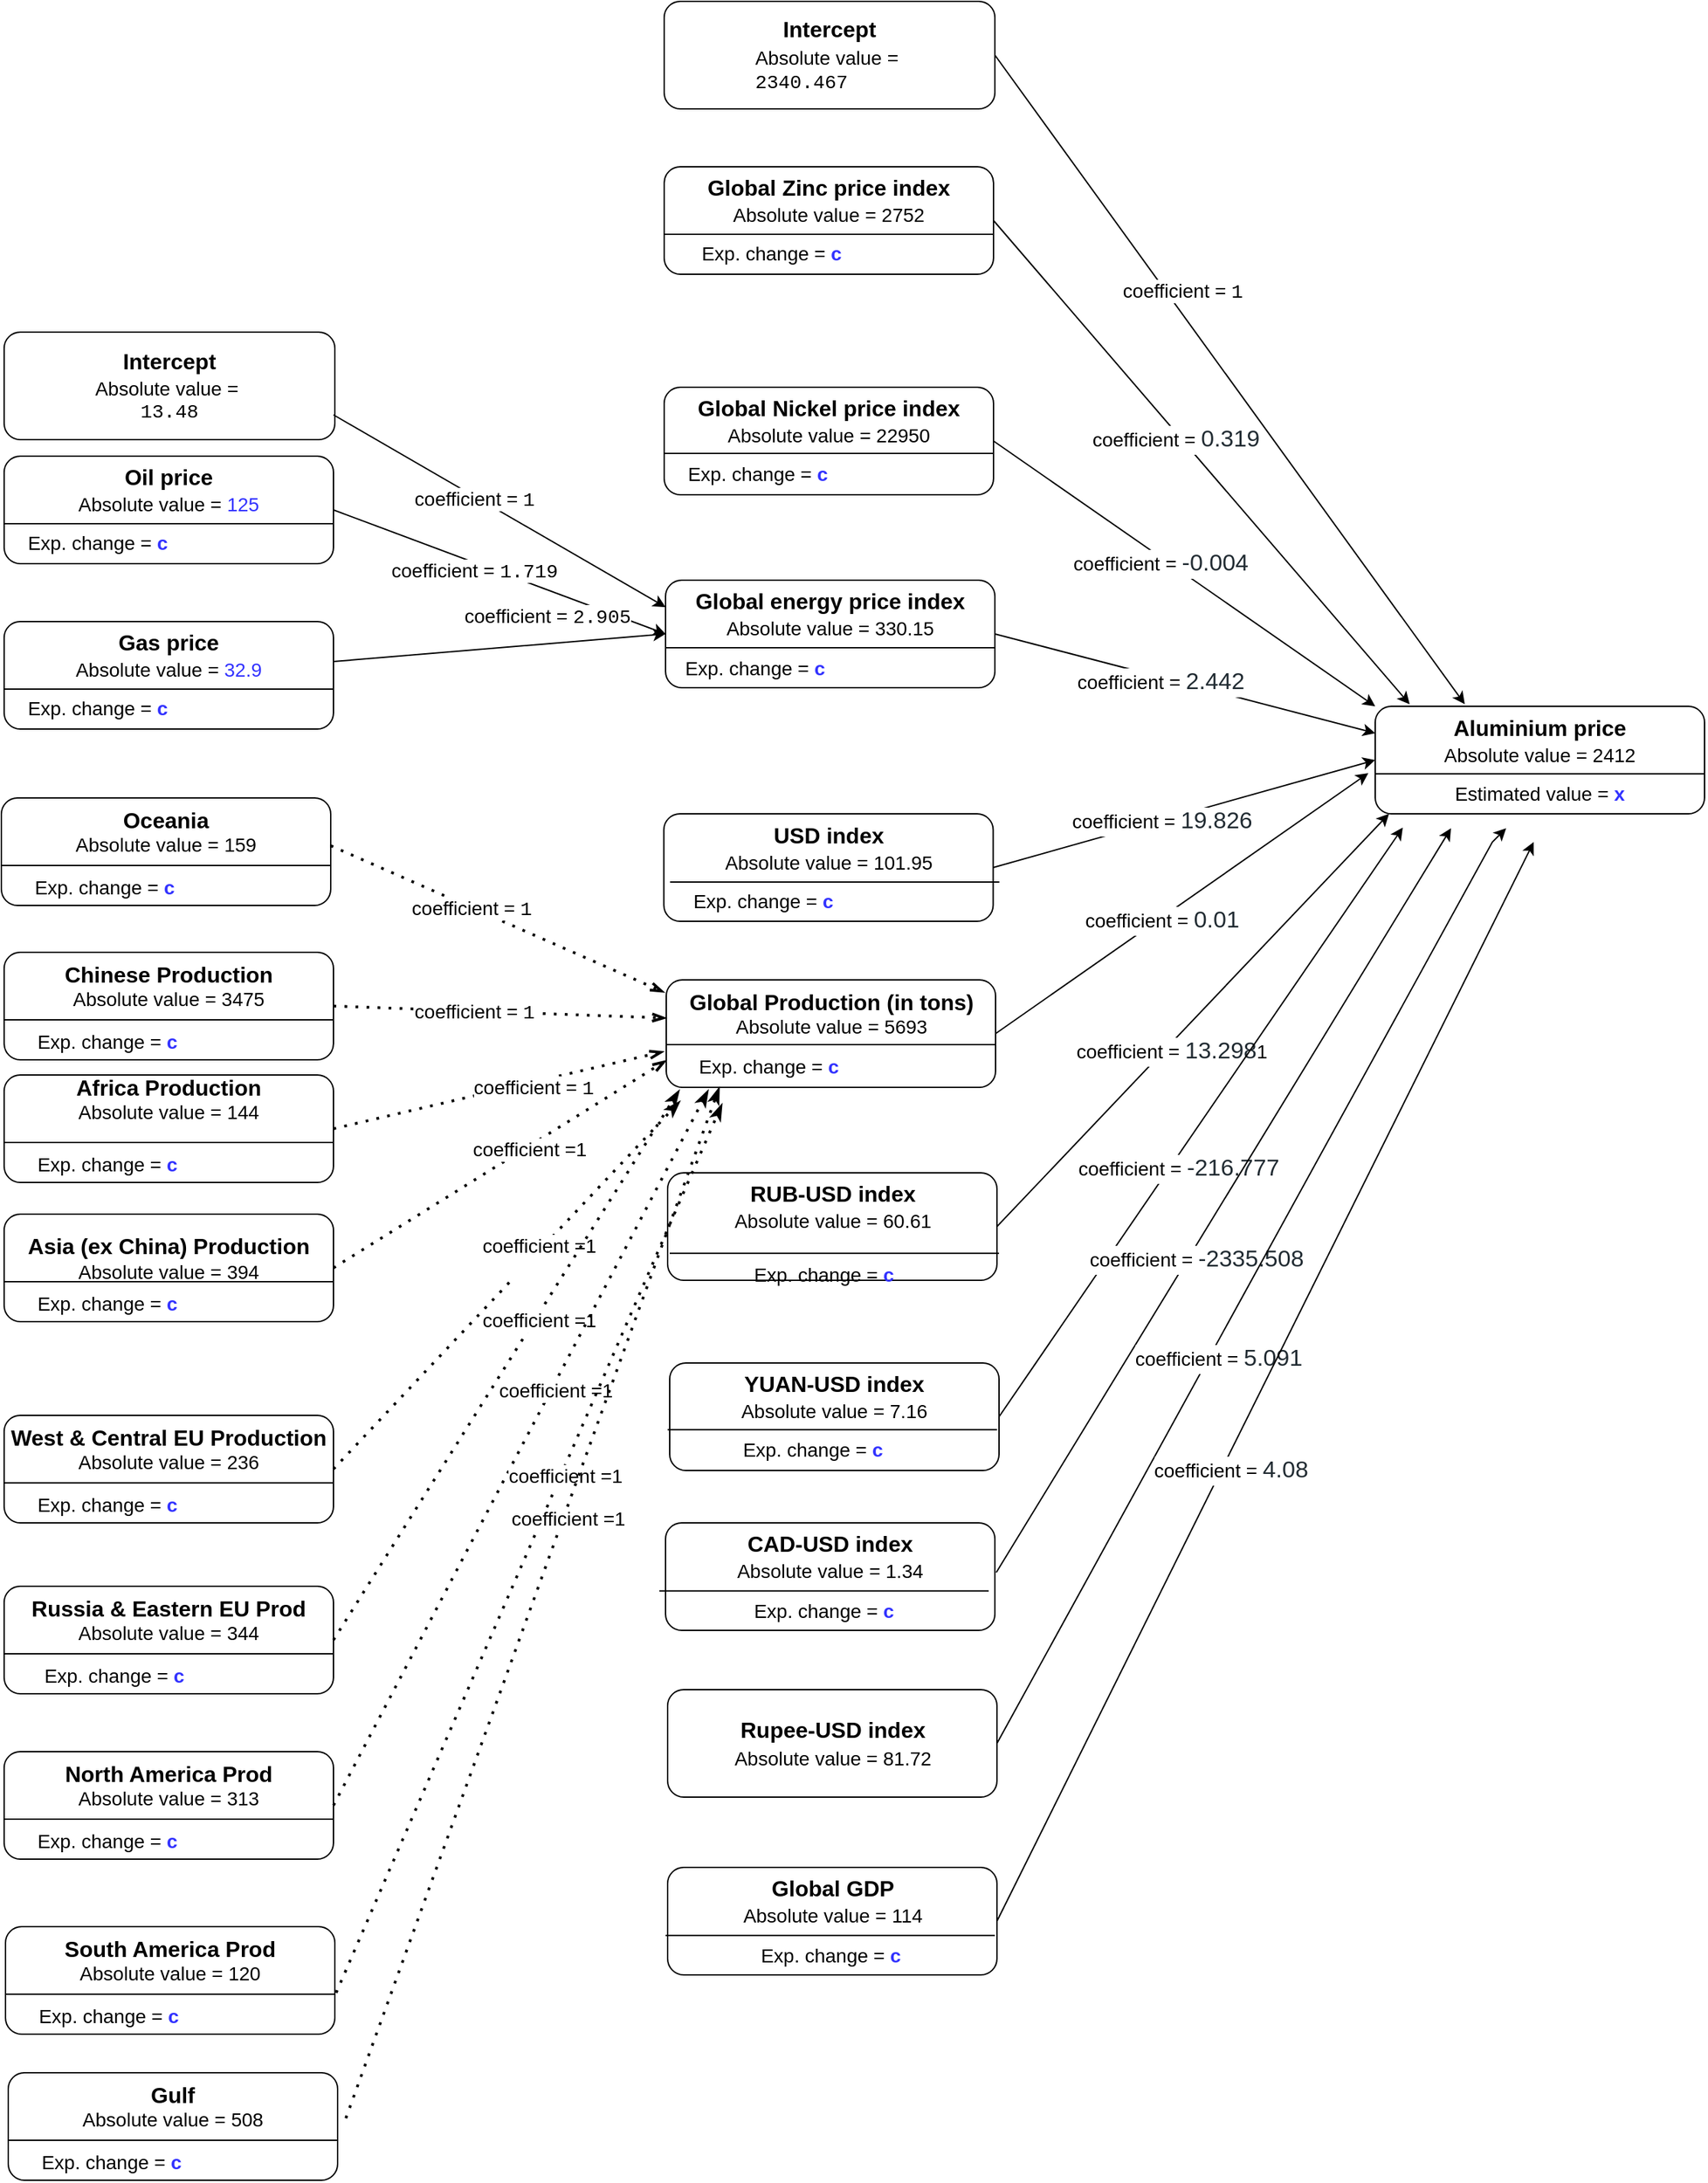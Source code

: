 <mxfile version="20.6.2" type="device"><diagram id="u6WOncbfAF4KVZ6Zlxv1" name="Seite-1"><mxGraphModel dx="1422" dy="762" grid="0" gridSize="10" guides="1" tooltips="1" connect="1" arrows="1" fold="1" page="0" pageScale="1" pageWidth="827" pageHeight="1169" math="0" shadow="0"><root><mxCell id="0"/><mxCell id="1" parent="0"/><mxCell id="WackEzxGK8-borPOaFB0-8" style="rounded=0;orthogonalLoop=1;jettySize=auto;html=1;entryX=0;entryY=0.25;entryDx=0;entryDy=0;exitX=1;exitY=0.5;exitDx=0;exitDy=0;" parent="1" source="WackEzxGK8-borPOaFB0-2" target="WackEzxGK8-borPOaFB0-30" edge="1"><mxGeometry relative="1" as="geometry"><mxPoint x="1274.5" y="759.5" as="targetPoint"/></mxGeometry></mxCell><mxCell id="WackEzxGK8-borPOaFB0-11" value="&lt;font style=&quot;font-size: 14px;&quot;&gt;coefficient =&amp;nbsp;&lt;/font&gt;&lt;span style=&quot;color: rgb(34, 44, 51); font-family: Arial, sans-serif; font-size: 17px; text-align: start;&quot;&gt;2.442&lt;/span&gt;" style="edgeLabel;html=1;align=center;verticalAlign=middle;resizable=0;points=[];" parent="WackEzxGK8-borPOaFB0-8" vertex="1" connectable="0"><mxGeometry x="-0.115" relative="1" as="geometry"><mxPoint x="-2" y="3" as="offset"/></mxGeometry></mxCell><mxCell id="WackEzxGK8-borPOaFB0-2" value="&lt;div style=&quot;font-size: 16px;&quot;&gt;&lt;font style=&quot;font-size: 16px;&quot;&gt;&lt;b&gt;Global energy price index&lt;br&gt;&lt;/b&gt;&lt;/font&gt;&lt;/div&gt;&lt;div style=&quot;font-size: 16px;&quot;&gt;&lt;font style=&quot;font-size: 14px;&quot;&gt;Absolute value = 330.15&lt;b&gt;&lt;br&gt;&lt;/b&gt;&lt;/font&gt;&lt;/div&gt;&lt;div&gt;&lt;br&gt;&lt;/div&gt;&lt;div&gt;&lt;br&gt;&lt;/div&gt;" style="rounded=1;whiteSpace=wrap;html=1;" parent="1" vertex="1"><mxGeometry x="760" y="630" width="239" height="78" as="geometry"/></mxCell><mxCell id="WackEzxGK8-borPOaFB0-9" style="edgeStyle=none;rounded=0;orthogonalLoop=1;jettySize=auto;html=1;exitX=1;exitY=0.5;exitDx=0;exitDy=0;entryX=0;entryY=0.5;entryDx=0;entryDy=0;" parent="1" source="WackEzxGK8-borPOaFB0-22" target="WackEzxGK8-borPOaFB0-30" edge="1"><mxGeometry relative="1" as="geometry"><mxPoint x="999" y="759.5" as="sourcePoint"/><mxPoint x="1270" y="750" as="targetPoint"/></mxGeometry></mxCell><mxCell id="WackEzxGK8-borPOaFB0-13" value="&lt;font style=&quot;font-size: 14px;&quot;&gt;&lt;font style=&quot;font-size: 14px;&quot;&gt;coefficient =&amp;nbsp;&lt;/font&gt;&lt;span style=&quot;color: rgb(34, 44, 51); font-family: Arial, sans-serif; font-size: 17px; text-align: start;&quot;&gt;19.826&lt;/span&gt;&lt;br&gt;&lt;/font&gt;" style="edgeLabel;html=1;align=center;verticalAlign=middle;resizable=0;points=[];fontSize=16;" parent="WackEzxGK8-borPOaFB0-9" vertex="1" connectable="0"><mxGeometry x="-0.178" y="2" relative="1" as="geometry"><mxPoint x="8" as="offset"/></mxGeometry></mxCell><mxCell id="WackEzxGK8-borPOaFB0-10" style="edgeStyle=none;rounded=0;orthogonalLoop=1;jettySize=auto;html=1;exitX=1;exitY=0.5;exitDx=0;exitDy=0;" parent="1" source="WackEzxGK8-borPOaFB0-26" edge="1"><mxGeometry relative="1" as="geometry"><mxPoint x="1030" y="839" as="sourcePoint"/><mxPoint x="1270" y="770" as="targetPoint"/></mxGeometry></mxCell><mxCell id="WackEzxGK8-borPOaFB0-14" value="coefficient =&amp;nbsp;&lt;span style=&quot;color: rgb(34, 44, 51); font-family: Arial, sans-serif; font-size: 17px; text-align: start;&quot;&gt;0.01&lt;/span&gt;" style="edgeLabel;html=1;align=center;verticalAlign=middle;resizable=0;points=[];fontSize=14;" parent="WackEzxGK8-borPOaFB0-10" vertex="1" connectable="0"><mxGeometry x="-0.172" y="1" relative="1" as="geometry"><mxPoint x="9" y="-3" as="offset"/></mxGeometry></mxCell><mxCell id="WackEzxGK8-borPOaFB0-15" value="" style="endArrow=none;html=1;rounded=0;fontSize=14;exitX=0;exitY=0.5;exitDx=0;exitDy=0;entryX=1;entryY=0.5;entryDx=0;entryDy=0;" parent="1" edge="1"><mxGeometry width="50" height="50" relative="1" as="geometry"><mxPoint x="760" y="679" as="sourcePoint"/><mxPoint x="999" y="679" as="targetPoint"/></mxGeometry></mxCell><mxCell id="WackEzxGK8-borPOaFB0-22" value="&lt;div style=&quot;font-size: 16px;&quot;&gt;&lt;b&gt;USD index&lt;/b&gt;&lt;font style=&quot;font-size: 16px;&quot;&gt;&lt;b&gt;&lt;br&gt;&lt;/b&gt;&lt;/font&gt;&lt;/div&gt;&lt;div style=&quot;font-size: 16px;&quot;&gt;&lt;font style=&quot;font-size: 14px;&quot;&gt;Absolute value = 101.95&lt;b&gt;&lt;br&gt;&lt;/b&gt;&lt;/font&gt;&lt;/div&gt;&lt;div&gt;&lt;br&gt;&lt;/div&gt;&lt;div&gt;&lt;br&gt;&lt;/div&gt;" style="rounded=1;whiteSpace=wrap;html=1;" parent="1" vertex="1"><mxGeometry x="758.75" y="799.5" width="239" height="78" as="geometry"/></mxCell><mxCell id="WackEzxGK8-borPOaFB0-23" value="" style="endArrow=none;html=1;rounded=0;fontSize=14;exitX=0;exitY=0.5;exitDx=0;exitDy=0;entryX=1;entryY=0.5;entryDx=0;entryDy=0;" parent="1" edge="1"><mxGeometry width="50" height="50" relative="1" as="geometry"><mxPoint x="763.25" y="849" as="sourcePoint"/><mxPoint x="1002.25" y="849" as="targetPoint"/></mxGeometry></mxCell><mxCell id="WackEzxGK8-borPOaFB0-26" value="&lt;div style=&quot;&quot;&gt;&lt;span style=&quot;background-color: initial; font-size: 16px;&quot;&gt;&lt;b&gt;Global Production (in tons)&lt;/b&gt;&lt;/span&gt;&lt;/div&gt;&lt;div style=&quot;&quot;&gt;&lt;span style=&quot;font-size: 14px; background-color: initial;&quot;&gt;Absolute value = 5693&lt;/span&gt;&lt;br&gt;&lt;/div&gt;&lt;div&gt;&lt;br&gt;&lt;/div&gt;&lt;div&gt;&lt;br&gt;&lt;/div&gt;" style="rounded=1;whiteSpace=wrap;html=1;" parent="1" vertex="1"><mxGeometry x="760.5" y="920" width="239" height="78" as="geometry"/></mxCell><mxCell id="WackEzxGK8-borPOaFB0-27" value="" style="endArrow=none;html=1;rounded=0;fontSize=14;exitX=0;exitY=0.5;exitDx=0;exitDy=0;entryX=1;entryY=0.5;entryDx=0;entryDy=0;" parent="1" edge="1"><mxGeometry width="50" height="50" relative="1" as="geometry"><mxPoint x="760" y="967" as="sourcePoint"/><mxPoint x="999" y="967" as="targetPoint"/></mxGeometry></mxCell><mxCell id="WackEzxGK8-borPOaFB0-30" value="&lt;div style=&quot;font-size: 16px;&quot;&gt;&lt;b&gt;Aluminium price&lt;/b&gt;&lt;font style=&quot;font-size: 16px;&quot;&gt;&lt;b&gt;&lt;br&gt;&lt;/b&gt;&lt;/font&gt;&lt;/div&gt;&lt;div style=&quot;font-size: 16px;&quot;&gt;&lt;font style=&quot;font-size: 14px;&quot;&gt;Absolute value = 2412&lt;b&gt;&lt;br&gt;&lt;/b&gt;&lt;/font&gt;&lt;/div&gt;&lt;div&gt;&lt;br&gt;&lt;/div&gt;&lt;div&gt;&lt;br&gt;&lt;/div&gt;" style="rounded=1;whiteSpace=wrap;html=1;" parent="1" vertex="1"><mxGeometry x="1275" y="721.5" width="239" height="78" as="geometry"/></mxCell><mxCell id="WackEzxGK8-borPOaFB0-31" value="" style="endArrow=none;html=1;rounded=0;fontSize=14;exitX=0;exitY=0.5;exitDx=0;exitDy=0;entryX=1;entryY=0.5;entryDx=0;entryDy=0;" parent="1" edge="1"><mxGeometry width="50" height="50" relative="1" as="geometry"><mxPoint x="1275" y="770.5" as="sourcePoint"/><mxPoint x="1514" y="770.5" as="targetPoint"/></mxGeometry></mxCell><mxCell id="WackEzxGK8-borPOaFB0-32" value="Estimated value = &lt;b&gt;&lt;font color=&quot;#3333FF&quot;&gt;x&lt;/font&gt;&lt;/b&gt;" style="text;html=1;strokeColor=none;fillColor=none;align=center;verticalAlign=middle;whiteSpace=wrap;rounded=0;fontSize=14;" parent="1" vertex="1"><mxGeometry x="1285" y="769.5" width="219" height="30" as="geometry"/></mxCell><mxCell id="WackEzxGK8-borPOaFB0-34" value="Exp. change =&amp;nbsp;&lt;font color=&quot;#3333FF&quot;&gt;&lt;b&gt;c&lt;/b&gt;&lt;/font&gt;" style="text;html=1;strokeColor=none;fillColor=none;align=center;verticalAlign=middle;whiteSpace=wrap;rounded=0;fontSize=14;" parent="1" vertex="1"><mxGeometry x="779.25" y="847.5" width="104" height="30" as="geometry"/></mxCell><mxCell id="WackEzxGK8-borPOaFB0-36" value="Exp. change =&amp;nbsp;&lt;font color=&quot;#3333FF&quot;&gt;&lt;b&gt;c&lt;/b&gt;&lt;/font&gt;" style="text;html=1;strokeColor=none;fillColor=none;align=center;verticalAlign=middle;whiteSpace=wrap;rounded=0;fontSize=14;" parent="1" vertex="1"><mxGeometry x="780" y="968.38" width="110" height="28.62" as="geometry"/></mxCell><mxCell id="WackEzxGK8-borPOaFB0-42" style="edgeStyle=none;rounded=0;orthogonalLoop=1;jettySize=auto;html=1;entryX=0;entryY=0.5;entryDx=0;entryDy=0;fontSize=14;fontColor=#3333FF;exitX=1;exitY=0.5;exitDx=0;exitDy=0;" parent="1" source="WackEzxGK8-borPOaFB0-38" target="WackEzxGK8-borPOaFB0-2" edge="1"><mxGeometry relative="1" as="geometry"/></mxCell><mxCell id="WackEzxGK8-borPOaFB0-48" value="&lt;font style=&quot;font-size: 14px;&quot; color=&quot;#000000&quot;&gt;coefficient =&amp;nbsp;&lt;/font&gt;&lt;span style=&quot;font-family: Consolas, &amp;quot;Courier New&amp;quot;, monospace; text-align: start;&quot;&gt;&lt;font color=&quot;#000000&quot;&gt;1.719&lt;/font&gt;&lt;/span&gt;&lt;font style=&quot;font-size: 14px;&quot; color=&quot;#000000&quot;&gt;&lt;br&gt;&lt;/font&gt;" style="edgeLabel;html=1;align=center;verticalAlign=middle;resizable=0;points=[];fontSize=14;fontColor=#3333FF;" parent="WackEzxGK8-borPOaFB0-42" vertex="1" connectable="0"><mxGeometry x="-0.334" relative="1" as="geometry"><mxPoint x="22" y="14" as="offset"/></mxGeometry></mxCell><mxCell id="WackEzxGK8-borPOaFB0-38" value="&lt;div style=&quot;font-size: 16px;&quot;&gt;&lt;font style=&quot;font-size: 16px;&quot;&gt;&lt;b&gt;Oil price&lt;br&gt;&lt;/b&gt;&lt;/font&gt;&lt;/div&gt;&lt;div style=&quot;font-size: 16px;&quot;&gt;&lt;font style=&quot;font-size: 14px;&quot;&gt;Absolute value = &lt;font color=&quot;#3333ff&quot;&gt;125&lt;/font&gt;&lt;b&gt;&lt;br&gt;&lt;/b&gt;&lt;/font&gt;&lt;/div&gt;&lt;div&gt;&lt;br&gt;&lt;/div&gt;&lt;div&gt;&lt;br&gt;&lt;/div&gt;" style="rounded=1;whiteSpace=wrap;html=1;" parent="1" vertex="1"><mxGeometry x="280" y="540" width="239" height="78" as="geometry"/></mxCell><mxCell id="WackEzxGK8-borPOaFB0-39" value="" style="endArrow=none;html=1;rounded=0;fontSize=14;exitX=0;exitY=0.5;exitDx=0;exitDy=0;entryX=1;entryY=0.5;entryDx=0;entryDy=0;" parent="1" edge="1"><mxGeometry width="50" height="50" relative="1" as="geometry"><mxPoint x="280" y="589" as="sourcePoint"/><mxPoint x="519" y="589" as="targetPoint"/></mxGeometry></mxCell><mxCell id="WackEzxGK8-borPOaFB0-40" value="Exp. change =&amp;nbsp;&lt;font color=&quot;#3333FF&quot;&gt;&lt;b&gt;c&lt;/b&gt;&lt;/font&gt;" style="text;html=1;strokeColor=none;fillColor=none;align=center;verticalAlign=middle;whiteSpace=wrap;rounded=0;fontSize=14;" parent="1" vertex="1"><mxGeometry x="296" y="588" width="104" height="30" as="geometry"/></mxCell><mxCell id="WackEzxGK8-borPOaFB0-47" style="edgeStyle=none;rounded=0;orthogonalLoop=1;jettySize=auto;html=1;entryX=0;entryY=0.5;entryDx=0;entryDy=0;fontSize=14;fontColor=#3333FF;" parent="1" source="WackEzxGK8-borPOaFB0-43" target="WackEzxGK8-borPOaFB0-2" edge="1"><mxGeometry relative="1" as="geometry"/></mxCell><mxCell id="WackEzxGK8-borPOaFB0-43" value="&lt;div style=&quot;font-size: 16px;&quot;&gt;&lt;font style=&quot;font-size: 16px;&quot;&gt;&lt;b style=&quot;&quot;&gt;Gas price&lt;/b&gt;&lt;/font&gt;&lt;/div&gt;&lt;div style=&quot;font-size: 16px;&quot;&gt;&lt;font style=&quot;font-size: 14px;&quot;&gt;Absolute value = &lt;font color=&quot;#3333ff&quot;&gt;32.9&lt;/font&gt;&lt;b&gt;&lt;br&gt;&lt;/b&gt;&lt;/font&gt;&lt;/div&gt;&lt;div&gt;&lt;br&gt;&lt;/div&gt;&lt;div&gt;&lt;br&gt;&lt;/div&gt;" style="rounded=1;whiteSpace=wrap;html=1;" parent="1" vertex="1"><mxGeometry x="280" y="660" width="239" height="78" as="geometry"/></mxCell><mxCell id="WackEzxGK8-borPOaFB0-44" value="" style="endArrow=none;html=1;rounded=0;fontSize=14;exitX=0;exitY=0.5;exitDx=0;exitDy=0;entryX=1;entryY=0.5;entryDx=0;entryDy=0;" parent="1" edge="1"><mxGeometry width="50" height="50" relative="1" as="geometry"><mxPoint x="280" y="709" as="sourcePoint"/><mxPoint x="519" y="709" as="targetPoint"/></mxGeometry></mxCell><mxCell id="WackEzxGK8-borPOaFB0-45" value="Exp. change =&amp;nbsp;&lt;font color=&quot;#3333FF&quot;&gt;&lt;b&gt;c&lt;/b&gt;&lt;/font&gt;" style="text;html=1;strokeColor=none;fillColor=none;align=center;verticalAlign=middle;whiteSpace=wrap;rounded=0;fontSize=14;" parent="1" vertex="1"><mxGeometry x="296" y="708" width="104" height="30" as="geometry"/></mxCell><mxCell id="WackEzxGK8-borPOaFB0-49" value="&lt;font color=&quot;#000000&quot;&gt;coefficient =&amp;nbsp;&lt;/font&gt;&lt;span style=&quot;font-family: Consolas, &amp;quot;Courier New&amp;quot;, monospace; text-align: start;&quot;&gt;&lt;font color=&quot;#000000&quot;&gt;2.905&lt;/font&gt;&lt;/span&gt;&lt;font color=&quot;#000000&quot;&gt;&lt;br&gt;&lt;/font&gt;" style="edgeLabel;html=1;align=center;verticalAlign=middle;resizable=0;points=[];fontSize=14;fontColor=#3333FF;" parent="1" vertex="1" connectable="0"><mxGeometry x="674.003" y="656.005" as="geometry"/></mxCell><mxCell id="WackEzxGK8-borPOaFB0-52" value="" style="endArrow=openThin;dashed=1;html=1;dashPattern=1 3;strokeWidth=2;rounded=0;fontSize=14;fontColor=#3333FF;entryX=0;entryY=0.355;entryDx=0;entryDy=0;exitX=1;exitY=0.5;exitDx=0;exitDy=0;endFill=0;entryPerimeter=0;" parent="1" source="npwigQvp6gdLTjQ-537E-26" target="WackEzxGK8-borPOaFB0-26" edge="1"><mxGeometry width="50" height="50" relative="1" as="geometry"><mxPoint x="640" y="879.5" as="sourcePoint"/><mxPoint x="760" y="880" as="targetPoint"/></mxGeometry></mxCell><mxCell id="npwigQvp6gdLTjQ-537E-29" value="&lt;span style=&quot;font-size: 14px;&quot;&gt;coefficient =&amp;nbsp;&lt;/span&gt;&lt;span style=&quot;font-family: Consolas, &amp;quot;Courier New&amp;quot;, monospace; font-size: 14px; text-align: start;&quot;&gt;1&lt;/span&gt;" style="edgeLabel;html=1;align=center;verticalAlign=middle;resizable=0;points=[];fontColor=#000000;" parent="WackEzxGK8-borPOaFB0-52" vertex="1" connectable="0"><mxGeometry x="-0.155" relative="1" as="geometry"><mxPoint as="offset"/></mxGeometry></mxCell><mxCell id="WackEzxGK8-borPOaFB0-53" value="" style="endArrow=openThin;dashed=1;html=1;dashPattern=1 3;strokeWidth=2;rounded=0;fontSize=14;fontColor=#3333FF;entryX=-0.008;entryY=0.667;entryDx=0;entryDy=0;exitX=1;exitY=0.5;exitDx=0;exitDy=0;endFill=0;entryPerimeter=0;" parent="1" source="npwigQvp6gdLTjQ-537E-30" target="WackEzxGK8-borPOaFB0-26" edge="1"><mxGeometry width="50" height="50" relative="1" as="geometry"><mxPoint x="610" y="950" as="sourcePoint"/><mxPoint x="760" y="880" as="targetPoint"/></mxGeometry></mxCell><mxCell id="npwigQvp6gdLTjQ-537E-36" value="&lt;div style=&quot;text-align: start;&quot;&gt;&lt;span style=&quot;font-size: 14px;&quot;&gt;coefficient = &lt;font face=&quot;Consolas, Courier New, monospace&quot;&gt;1&lt;/font&gt;&lt;/span&gt;&lt;/div&gt;" style="edgeLabel;html=1;align=center;verticalAlign=middle;resizable=0;points=[];fontColor=#000000;" parent="WackEzxGK8-borPOaFB0-53" vertex="1" connectable="0"><mxGeometry x="0.164" y="-3" relative="1" as="geometry"><mxPoint x="5" y="-1" as="offset"/></mxGeometry></mxCell><mxCell id="npwigQvp6gdLTjQ-537E-5" style="edgeStyle=none;rounded=0;orthogonalLoop=1;jettySize=auto;html=1;entryX=0;entryY=1;entryDx=0;entryDy=0;exitX=1;exitY=0.5;exitDx=0;exitDy=0;" parent="1" source="npwigQvp6gdLTjQ-537E-7" target="WackEzxGK8-borPOaFB0-32" edge="1"><mxGeometry relative="1" as="geometry"><mxPoint x="1000" y="1120" as="sourcePoint"/><mxPoint x="1284.5" y="769.5" as="targetPoint"/></mxGeometry></mxCell><mxCell id="npwigQvp6gdLTjQ-537E-6" value="coefficient =&amp;nbsp;&lt;span style=&quot;color: rgb(34, 44, 51); font-family: Arial, sans-serif; font-size: 17px; text-align: start;&quot;&gt;13.298&lt;/span&gt;1" style="edgeLabel;html=1;align=center;verticalAlign=middle;resizable=0;points=[];fontSize=14;" parent="npwigQvp6gdLTjQ-537E-5" vertex="1" connectable="0"><mxGeometry x="-0.172" y="1" relative="1" as="geometry"><mxPoint x="9" y="-3" as="offset"/></mxGeometry></mxCell><mxCell id="npwigQvp6gdLTjQ-537E-7" value="&lt;div&gt;&lt;span style=&quot;background-color: initial; font-size: 16px;&quot;&gt;&lt;b&gt;RUB-USD index&lt;/b&gt;&lt;/span&gt;&lt;/div&gt;&lt;div style=&quot;font-size: 16px;&quot;&gt;&lt;span style=&quot;font-size: 14px; background-color: initial;&quot;&gt;Absolute value = 60.61&lt;/span&gt;&lt;br&gt;&lt;/div&gt;&lt;div&gt;&lt;br&gt;&lt;/div&gt;&lt;div&gt;&lt;br&gt;&lt;/div&gt;" style="rounded=1;whiteSpace=wrap;html=1;" parent="1" vertex="1"><mxGeometry x="761.5" y="1060" width="239" height="78" as="geometry"/></mxCell><mxCell id="npwigQvp6gdLTjQ-537E-16" style="rounded=0;orthogonalLoop=1;jettySize=auto;html=1;entryX=0;entryY=0;entryDx=0;entryDy=0;exitX=1;exitY=0.5;exitDx=0;exitDy=0;" parent="1" source="npwigQvp6gdLTjQ-537E-18" target="WackEzxGK8-borPOaFB0-30" edge="1"><mxGeometry relative="1" as="geometry"><mxPoint x="1275" y="639" as="targetPoint"/></mxGeometry></mxCell><mxCell id="npwigQvp6gdLTjQ-537E-17" value="&lt;font style=&quot;font-size: 14px;&quot;&gt;coefficient =&amp;nbsp;&lt;/font&gt;&lt;span style=&quot;color: rgb(34, 44, 51); font-family: Arial, sans-serif; font-size: 17px; text-align: start;&quot;&gt;-0.004&lt;/span&gt;" style="edgeLabel;html=1;align=center;verticalAlign=middle;resizable=0;points=[];" parent="npwigQvp6gdLTjQ-537E-16" vertex="1" connectable="0"><mxGeometry x="-0.115" relative="1" as="geometry"><mxPoint x="-2" y="3" as="offset"/></mxGeometry></mxCell><mxCell id="npwigQvp6gdLTjQ-537E-18" value="&lt;div style=&quot;font-size: 16px;&quot;&gt;&lt;font style=&quot;font-size: 16px;&quot;&gt;&lt;b&gt;Global Nickel price index&lt;br&gt;&lt;/b&gt;&lt;/font&gt;&lt;/div&gt;&lt;div style=&quot;font-size: 16px;&quot;&gt;&lt;font style=&quot;font-size: 14px;&quot;&gt;Absolute value = 22950&lt;b&gt;&lt;br&gt;&lt;/b&gt;&lt;/font&gt;&lt;/div&gt;&lt;div&gt;&lt;br&gt;&lt;/div&gt;&lt;div&gt;&lt;br&gt;&lt;/div&gt;" style="rounded=1;whiteSpace=wrap;html=1;" parent="1" vertex="1"><mxGeometry x="759" y="490" width="239" height="78" as="geometry"/></mxCell><mxCell id="npwigQvp6gdLTjQ-537E-19" value="" style="endArrow=none;html=1;rounded=0;fontSize=14;exitX=0;exitY=0.5;exitDx=0;exitDy=0;entryX=1;entryY=0.5;entryDx=0;entryDy=0;" parent="1" edge="1"><mxGeometry width="50" height="50" relative="1" as="geometry"><mxPoint x="758.5" y="538" as="sourcePoint"/><mxPoint x="997.5" y="538" as="targetPoint"/></mxGeometry></mxCell><mxCell id="npwigQvp6gdLTjQ-537E-20" value="Exp. change =&amp;nbsp;&lt;font color=&quot;#3333FF&quot;&gt;&lt;b&gt;c&lt;/b&gt;&lt;/font&gt;" style="text;html=1;strokeColor=none;fillColor=none;align=center;verticalAlign=middle;whiteSpace=wrap;rounded=0;fontSize=14;" parent="1" vertex="1"><mxGeometry x="775" y="538" width="103.5" height="30" as="geometry"/></mxCell><mxCell id="npwigQvp6gdLTjQ-537E-21" style="rounded=0;orthogonalLoop=1;jettySize=auto;html=1;exitX=1;exitY=0.5;exitDx=0;exitDy=0;" parent="1" source="npwigQvp6gdLTjQ-537E-23" edge="1"><mxGeometry relative="1" as="geometry"><mxPoint x="1300" y="720" as="targetPoint"/></mxGeometry></mxCell><mxCell id="npwigQvp6gdLTjQ-537E-22" value="&lt;font style=&quot;font-size: 14px;&quot;&gt;coefficient =&amp;nbsp;&lt;/font&gt;&lt;span style=&quot;color: rgb(34, 44, 51); font-family: Arial, sans-serif; font-size: 17px; text-align: start;&quot;&gt;0.319&lt;/span&gt;" style="edgeLabel;html=1;align=center;verticalAlign=middle;resizable=0;points=[];" parent="npwigQvp6gdLTjQ-537E-21" vertex="1" connectable="0"><mxGeometry x="-0.115" relative="1" as="geometry"><mxPoint x="-2" y="3" as="offset"/></mxGeometry></mxCell><mxCell id="npwigQvp6gdLTjQ-537E-23" value="&lt;div style=&quot;font-size: 16px;&quot;&gt;&lt;font style=&quot;font-size: 16px;&quot;&gt;&lt;b&gt;Global Zinc price index&lt;br&gt;&lt;/b&gt;&lt;/font&gt;&lt;/div&gt;&lt;div style=&quot;font-size: 16px;&quot;&gt;&lt;font style=&quot;font-size: 14px;&quot;&gt;Absolute value = 2752&lt;b&gt;&lt;br&gt;&lt;/b&gt;&lt;/font&gt;&lt;/div&gt;&lt;div&gt;&lt;br&gt;&lt;/div&gt;&lt;div&gt;&lt;br&gt;&lt;/div&gt;" style="rounded=1;whiteSpace=wrap;html=1;" parent="1" vertex="1"><mxGeometry x="759" y="330" width="239" height="78" as="geometry"/></mxCell><mxCell id="npwigQvp6gdLTjQ-537E-24" value="" style="endArrow=none;html=1;rounded=0;fontSize=14;exitX=0;exitY=0.5;exitDx=0;exitDy=0;entryX=1;entryY=0.5;entryDx=0;entryDy=0;" parent="1" edge="1"><mxGeometry width="50" height="50" relative="1" as="geometry"><mxPoint x="759" y="379" as="sourcePoint"/><mxPoint x="998" y="379" as="targetPoint"/></mxGeometry></mxCell><mxCell id="npwigQvp6gdLTjQ-537E-25" value="Exp. change = &lt;font color=&quot;#3333FF&quot;&gt;&lt;b&gt;c&lt;/b&gt;&lt;/font&gt;" style="text;html=1;strokeColor=none;fillColor=none;align=center;verticalAlign=middle;whiteSpace=wrap;rounded=0;fontSize=14;" parent="1" vertex="1"><mxGeometry x="774.5" y="378" width="124" height="30" as="geometry"/></mxCell><mxCell id="npwigQvp6gdLTjQ-537E-26" value="&lt;div style=&quot;&quot;&gt;&lt;span style=&quot;background-color: initial; font-size: 16px;&quot;&gt;&lt;b&gt;Chinese Production&lt;/b&gt;&lt;/span&gt;&lt;/div&gt;&lt;div style=&quot;&quot;&gt;&lt;span style=&quot;font-size: 14px; background-color: initial;&quot;&gt;Absolute value = 3475&lt;/span&gt;&lt;br&gt;&lt;/div&gt;&lt;div&gt;&lt;br&gt;&lt;/div&gt;&lt;div&gt;&lt;br&gt;&lt;/div&gt;" style="rounded=1;whiteSpace=wrap;html=1;" parent="1" vertex="1"><mxGeometry x="280" y="900" width="239" height="78" as="geometry"/></mxCell><mxCell id="npwigQvp6gdLTjQ-537E-27" value="" style="endArrow=none;html=1;rounded=0;fontSize=14;exitX=0;exitY=0.5;exitDx=0;exitDy=0;entryX=1;entryY=0.5;entryDx=0;entryDy=0;" parent="1" edge="1"><mxGeometry width="50" height="50" relative="1" as="geometry"><mxPoint x="280" y="949" as="sourcePoint"/><mxPoint x="519" y="949" as="targetPoint"/></mxGeometry></mxCell><mxCell id="npwigQvp6gdLTjQ-537E-28" value="Exp. change =&amp;nbsp;&lt;font color=&quot;#3333FF&quot;&gt;&lt;b&gt;c&lt;/b&gt;&lt;/font&gt;" style="text;html=1;strokeColor=none;fillColor=none;align=center;verticalAlign=middle;whiteSpace=wrap;rounded=0;fontSize=14;" parent="1" vertex="1"><mxGeometry x="300" y="950.38" width="110" height="28.62" as="geometry"/></mxCell><mxCell id="npwigQvp6gdLTjQ-537E-30" value="&lt;div style=&quot;&quot;&gt;&lt;span style=&quot;background-color: initial; font-size: 16px;&quot;&gt;&lt;b&gt;Africa Production&lt;/b&gt;&lt;/span&gt;&lt;/div&gt;&lt;div style=&quot;&quot;&gt;&lt;span style=&quot;font-size: 14px; background-color: initial;&quot;&gt;Absolute value = 144&lt;/span&gt;&lt;/div&gt;&lt;br&gt;&lt;div&gt;&lt;br&gt;&lt;/div&gt;&lt;div&gt;&lt;br&gt;&lt;/div&gt;" style="rounded=1;whiteSpace=wrap;html=1;" parent="1" vertex="1"><mxGeometry x="280" y="989" width="239" height="78" as="geometry"/></mxCell><mxCell id="npwigQvp6gdLTjQ-537E-31" value="" style="endArrow=none;html=1;rounded=0;fontSize=14;exitX=0;exitY=0.5;exitDx=0;exitDy=0;entryX=1;entryY=0.5;entryDx=0;entryDy=0;" parent="1" edge="1"><mxGeometry width="50" height="50" relative="1" as="geometry"><mxPoint x="280" y="1038" as="sourcePoint"/><mxPoint x="519" y="1038" as="targetPoint"/><Array as="points"/></mxGeometry></mxCell><mxCell id="npwigQvp6gdLTjQ-537E-32" value="Exp. change =&amp;nbsp;&lt;font color=&quot;#3333FF&quot;&gt;&lt;b&gt;c&lt;/b&gt;&lt;/font&gt;" style="text;html=1;strokeColor=none;fillColor=none;align=center;verticalAlign=middle;whiteSpace=wrap;rounded=0;fontSize=14;" parent="1" vertex="1"><mxGeometry x="300" y="1039.38" width="110" height="28.62" as="geometry"/></mxCell><mxCell id="npwigQvp6gdLTjQ-537E-33" value="&lt;div style=&quot;&quot;&gt;&lt;span style=&quot;background-color: initial; font-size: 16px;&quot;&gt;&lt;b&gt;Asia (ex China) Production&lt;/b&gt;&lt;/span&gt;&lt;/div&gt;&lt;div style=&quot;&quot;&gt;&lt;span style=&quot;font-size: 14px; background-color: initial;&quot;&gt;Absolute value = 394&lt;/span&gt;&lt;br&gt;&lt;/div&gt;&lt;div&gt;&lt;br&gt;&lt;/div&gt;" style="rounded=1;whiteSpace=wrap;html=1;" parent="1" vertex="1"><mxGeometry x="280" y="1090" width="239" height="78" as="geometry"/></mxCell><mxCell id="npwigQvp6gdLTjQ-537E-34" value="" style="endArrow=none;html=1;rounded=0;fontSize=14;exitX=0;exitY=0.5;exitDx=0;exitDy=0;entryX=1;entryY=0.5;entryDx=0;entryDy=0;" parent="1" edge="1"><mxGeometry width="50" height="50" relative="1" as="geometry"><mxPoint x="280" y="1139" as="sourcePoint"/><mxPoint x="519" y="1139" as="targetPoint"/></mxGeometry></mxCell><mxCell id="npwigQvp6gdLTjQ-537E-35" value="Exp. change =&amp;nbsp;&lt;font color=&quot;#3333FF&quot;&gt;&lt;b&gt;c&lt;/b&gt;&lt;/font&gt;" style="text;html=1;strokeColor=none;fillColor=none;align=center;verticalAlign=middle;whiteSpace=wrap;rounded=0;fontSize=14;" parent="1" vertex="1"><mxGeometry x="300" y="1140.38" width="110" height="28.62" as="geometry"/></mxCell><mxCell id="npwigQvp6gdLTjQ-537E-39" value="" style="endArrow=openThin;dashed=1;html=1;dashPattern=1 3;strokeWidth=2;rounded=0;fontSize=14;fontColor=#3333FF;entryX=0;entryY=0.75;entryDx=0;entryDy=0;exitX=1;exitY=0.5;exitDx=0;exitDy=0;endFill=0;" parent="1" source="npwigQvp6gdLTjQ-537E-33" target="WackEzxGK8-borPOaFB0-26" edge="1"><mxGeometry width="50" height="50" relative="1" as="geometry"><mxPoint x="529" y="968" as="sourcePoint"/><mxPoint x="770" y="890" as="targetPoint"/></mxGeometry></mxCell><mxCell id="npwigQvp6gdLTjQ-537E-40" value="&lt;span style=&quot;font-size: 14px;&quot;&gt;coefficient =1&lt;/span&gt;&lt;br&gt;" style="edgeLabel;html=1;align=center;verticalAlign=middle;resizable=0;points=[];fontColor=#000000;" parent="npwigQvp6gdLTjQ-537E-39" vertex="1" connectable="0"><mxGeometry x="0.164" y="-3" relative="1" as="geometry"><mxPoint y="-1" as="offset"/></mxGeometry></mxCell><mxCell id="npwigQvp6gdLTjQ-537E-46" value="&lt;div style=&quot;&quot;&gt;&lt;span style=&quot;background-color: initial; font-size: 16px;&quot;&gt;&lt;b&gt;West &amp;amp; Central EU Production&lt;/b&gt;&lt;/span&gt;&lt;/div&gt;&lt;div style=&quot;&quot;&gt;&lt;span style=&quot;font-size: 14px; background-color: initial;&quot;&gt;Absolute value = 236&lt;/span&gt;&lt;br&gt;&lt;/div&gt;&lt;div&gt;&lt;br&gt;&lt;/div&gt;&lt;div&gt;&lt;br&gt;&lt;/div&gt;" style="rounded=1;whiteSpace=wrap;html=1;" parent="1" vertex="1"><mxGeometry x="280" y="1236" width="239" height="78" as="geometry"/></mxCell><mxCell id="npwigQvp6gdLTjQ-537E-47" value="" style="endArrow=none;html=1;rounded=0;fontSize=14;exitX=0;exitY=0.5;exitDx=0;exitDy=0;entryX=1;entryY=0.5;entryDx=0;entryDy=0;" parent="1" edge="1"><mxGeometry width="50" height="50" relative="1" as="geometry"><mxPoint x="280" y="1285" as="sourcePoint"/><mxPoint x="519" y="1285" as="targetPoint"/></mxGeometry></mxCell><mxCell id="npwigQvp6gdLTjQ-537E-48" value="Exp. change =&amp;nbsp;&lt;font color=&quot;#3333FF&quot;&gt;&lt;b&gt;c&lt;/b&gt;&lt;/font&gt;" style="text;html=1;strokeColor=none;fillColor=none;align=center;verticalAlign=middle;whiteSpace=wrap;rounded=0;fontSize=14;" parent="1" vertex="1"><mxGeometry x="300" y="1286.38" width="110" height="28.62" as="geometry"/></mxCell><mxCell id="npwigQvp6gdLTjQ-537E-49" value="&lt;div style=&quot;&quot;&gt;&lt;span style=&quot;background-color: initial; font-size: 16px;&quot;&gt;&lt;b&gt;Russia &amp;amp; Eastern EU Prod&lt;/b&gt;&lt;/span&gt;&lt;/div&gt;&lt;div style=&quot;&quot;&gt;&lt;span style=&quot;font-size: 14px; background-color: initial;&quot;&gt;Absolute value = 344&lt;/span&gt;&lt;br&gt;&lt;/div&gt;&lt;div&gt;&lt;br&gt;&lt;/div&gt;&lt;div&gt;&lt;br&gt;&lt;/div&gt;" style="rounded=1;whiteSpace=wrap;html=1;" parent="1" vertex="1"><mxGeometry x="280" y="1360" width="239" height="78" as="geometry"/></mxCell><mxCell id="npwigQvp6gdLTjQ-537E-50" value="" style="endArrow=none;html=1;rounded=0;fontSize=14;exitX=0;exitY=0.5;exitDx=0;exitDy=0;entryX=1;entryY=0.5;entryDx=0;entryDy=0;" parent="1" edge="1"><mxGeometry width="50" height="50" relative="1" as="geometry"><mxPoint x="280" y="1409" as="sourcePoint"/><mxPoint x="519" y="1409" as="targetPoint"/></mxGeometry></mxCell><mxCell id="npwigQvp6gdLTjQ-537E-51" value="Exp. change =&amp;nbsp;&lt;font color=&quot;#3333FF&quot;&gt;&lt;b&gt;c&lt;/b&gt;&lt;/font&gt;" style="text;html=1;strokeColor=none;fillColor=none;align=center;verticalAlign=middle;whiteSpace=wrap;rounded=0;fontSize=14;" parent="1" vertex="1"><mxGeometry x="300" y="1410.38" width="120" height="28.62" as="geometry"/></mxCell><mxCell id="npwigQvp6gdLTjQ-537E-52" value="&lt;div style=&quot;&quot;&gt;&lt;span style=&quot;background-color: initial; font-size: 16px;&quot;&gt;&lt;b&gt;North America Prod&lt;/b&gt;&lt;/span&gt;&lt;/div&gt;&lt;div style=&quot;&quot;&gt;&lt;span style=&quot;font-size: 14px; background-color: initial;&quot;&gt;Absolute value = 313&lt;/span&gt;&lt;br&gt;&lt;/div&gt;&lt;div&gt;&lt;br&gt;&lt;/div&gt;&lt;div&gt;&lt;br&gt;&lt;/div&gt;" style="rounded=1;whiteSpace=wrap;html=1;" parent="1" vertex="1"><mxGeometry x="280" y="1480" width="239" height="78" as="geometry"/></mxCell><mxCell id="npwigQvp6gdLTjQ-537E-53" value="" style="endArrow=none;html=1;rounded=0;fontSize=14;exitX=0;exitY=0.5;exitDx=0;exitDy=0;entryX=1;entryY=0.5;entryDx=0;entryDy=0;" parent="1" edge="1"><mxGeometry width="50" height="50" relative="1" as="geometry"><mxPoint x="280" y="1529" as="sourcePoint"/><mxPoint x="519" y="1529" as="targetPoint"/></mxGeometry></mxCell><mxCell id="npwigQvp6gdLTjQ-537E-54" value="Exp. change =&amp;nbsp;&lt;font color=&quot;#3333FF&quot;&gt;&lt;b&gt;c&lt;/b&gt;&lt;/font&gt;" style="text;html=1;strokeColor=none;fillColor=none;align=center;verticalAlign=middle;whiteSpace=wrap;rounded=0;fontSize=14;" parent="1" vertex="1"><mxGeometry x="300" y="1530.38" width="110" height="28.62" as="geometry"/></mxCell><mxCell id="npwigQvp6gdLTjQ-537E-55" value="" style="endArrow=classicThin;dashed=1;html=1;dashPattern=1 3;strokeWidth=2;rounded=0;fontSize=14;fontColor=#3333FF;entryX=0;entryY=1;entryDx=0;entryDy=0;endFill=1;exitX=1;exitY=0.5;exitDx=0;exitDy=0;" parent="1" source="npwigQvp6gdLTjQ-537E-46" edge="1"><mxGeometry width="50" height="50" relative="1" as="geometry"><mxPoint x="529" y="1169.0" as="sourcePoint"/><mxPoint x="770.5" y="1008.0" as="targetPoint"/></mxGeometry></mxCell><mxCell id="npwigQvp6gdLTjQ-537E-56" value="&lt;span style=&quot;font-size: 14px;&quot;&gt;coefficient =1&lt;/span&gt;&lt;br&gt;&lt;span style=&quot;font-size: 14px;&quot;&gt;&amp;nbsp;&lt;/span&gt;" style="edgeLabel;html=1;align=center;verticalAlign=middle;resizable=0;points=[];fontColor=#000000;" parent="npwigQvp6gdLTjQ-537E-55" vertex="1" connectable="0"><mxGeometry x="0.164" y="-3" relative="1" as="geometry"><mxPoint y="-1" as="offset"/></mxGeometry></mxCell><mxCell id="npwigQvp6gdLTjQ-537E-57" value="" style="endArrow=classicThin;dashed=1;html=1;dashPattern=1 3;strokeWidth=2;rounded=0;fontSize=14;fontColor=#3333FF;endFill=1;exitX=1;exitY=0.5;exitDx=0;exitDy=0;" parent="1" source="npwigQvp6gdLTjQ-537E-49" edge="1"><mxGeometry width="50" height="50" relative="1" as="geometry"><mxPoint x="539" y="1179.0" as="sourcePoint"/><mxPoint x="770" y="1000" as="targetPoint"/></mxGeometry></mxCell><mxCell id="npwigQvp6gdLTjQ-537E-58" value="&lt;span style=&quot;font-size: 14px;&quot;&gt;coefficient =1&lt;/span&gt;" style="edgeLabel;html=1;align=center;verticalAlign=middle;resizable=0;points=[];fontColor=#000000;" parent="npwigQvp6gdLTjQ-537E-57" vertex="1" connectable="0"><mxGeometry x="0.164" y="-3" relative="1" as="geometry"><mxPoint y="-1" as="offset"/></mxGeometry></mxCell><mxCell id="npwigQvp6gdLTjQ-537E-59" value="" style="endArrow=classicThin;dashed=1;html=1;dashPattern=1 3;strokeWidth=2;rounded=0;fontSize=14;fontColor=#3333FF;endFill=1;exitX=1;exitY=0.5;exitDx=0;exitDy=0;" parent="1" source="npwigQvp6gdLTjQ-537E-52" edge="1"><mxGeometry width="50" height="50" relative="1" as="geometry"><mxPoint x="549" y="1189.0" as="sourcePoint"/><mxPoint x="791" y="1000" as="targetPoint"/></mxGeometry></mxCell><mxCell id="npwigQvp6gdLTjQ-537E-60" value="&lt;span style=&quot;font-size: 14px;&quot;&gt;coefficient =1&lt;/span&gt;" style="edgeLabel;html=1;align=center;verticalAlign=middle;resizable=0;points=[];fontColor=#000000;" parent="npwigQvp6gdLTjQ-537E-59" vertex="1" connectable="0"><mxGeometry x="0.164" y="-3" relative="1" as="geometry"><mxPoint y="-1" as="offset"/></mxGeometry></mxCell><mxCell id="npwigQvp6gdLTjQ-537E-61" value="&lt;div&gt;&lt;span style=&quot;background-color: initial; font-size: 16px;&quot;&gt;&lt;b&gt;YUAN-USD index&lt;/b&gt;&lt;/span&gt;&lt;/div&gt;&lt;div style=&quot;font-size: 16px;&quot;&gt;&lt;span style=&quot;font-size: 14px; background-color: initial;&quot;&gt;Absolute value = 7.16&lt;/span&gt;&lt;br&gt;&lt;/div&gt;&lt;div&gt;&lt;br&gt;&lt;/div&gt;&lt;div&gt;&lt;br&gt;&lt;/div&gt;" style="rounded=1;whiteSpace=wrap;html=1;" parent="1" vertex="1"><mxGeometry x="763" y="1198" width="239" height="78" as="geometry"/></mxCell><mxCell id="npwigQvp6gdLTjQ-537E-62" value="" style="endArrow=none;html=1;rounded=0;fontSize=14;exitX=0;exitY=0.5;exitDx=0;exitDy=0;entryX=1;entryY=0.5;entryDx=0;entryDy=0;" parent="1" edge="1"><mxGeometry width="50" height="50" relative="1" as="geometry"><mxPoint x="761.5" y="1246.38" as="sourcePoint"/><mxPoint x="1000.5" y="1246.38" as="targetPoint"/></mxGeometry></mxCell><mxCell id="npwigQvp6gdLTjQ-537E-63" value="Exp. change =&amp;nbsp;&lt;font color=&quot;#3333FF&quot;&gt;&lt;b&gt;c&lt;/b&gt;&lt;/font&gt;" style="text;html=1;strokeColor=none;fillColor=none;align=center;verticalAlign=middle;whiteSpace=wrap;rounded=0;fontSize=14;" parent="1" vertex="1"><mxGeometry x="811.5" y="1246.38" width="110" height="28.62" as="geometry"/></mxCell><mxCell id="npwigQvp6gdLTjQ-537E-64" style="edgeStyle=none;rounded=0;orthogonalLoop=1;jettySize=auto;html=1;entryX=0;entryY=1;entryDx=0;entryDy=0;exitX=1;exitY=0.5;exitDx=0;exitDy=0;" parent="1" source="npwigQvp6gdLTjQ-537E-61" edge="1"><mxGeometry relative="1" as="geometry"><mxPoint x="1000" y="1450" as="sourcePoint"/><mxPoint x="1295" y="809.5" as="targetPoint"/></mxGeometry></mxCell><mxCell id="npwigQvp6gdLTjQ-537E-65" value="coefficient =&amp;nbsp;&lt;span style=&quot;color: rgb(34, 44, 51); font-family: Arial, sans-serif; font-size: 17px; text-align: start;&quot;&gt;-216.777&lt;/span&gt;" style="edgeLabel;html=1;align=center;verticalAlign=middle;resizable=0;points=[];fontSize=14;" parent="npwigQvp6gdLTjQ-537E-64" vertex="1" connectable="0"><mxGeometry x="-0.172" y="1" relative="1" as="geometry"><mxPoint x="9" y="-3" as="offset"/></mxGeometry></mxCell><mxCell id="npwigQvp6gdLTjQ-537E-66" value="Exp. change =&amp;nbsp;&lt;font color=&quot;#3333FF&quot;&gt;&lt;b&gt;c&lt;/b&gt;&lt;/font&gt;" style="text;html=1;strokeColor=none;fillColor=none;align=center;verticalAlign=middle;whiteSpace=wrap;rounded=0;fontSize=14;" parent="1" vertex="1"><mxGeometry x="770.25" y="678" width="109.75" height="31.5" as="geometry"/></mxCell><mxCell id="J8jQ6ss_TBNe2cmMix9--1" value="&lt;div&gt;&lt;span style=&quot;background-color: initial; font-size: 16px;&quot;&gt;&lt;b&gt;CAD-USD index&lt;/b&gt;&lt;/span&gt;&lt;/div&gt;&lt;div style=&quot;font-size: 16px;&quot;&gt;&lt;span style=&quot;font-size: 14px; background-color: initial;&quot;&gt;Absolute value = 1.34&lt;/span&gt;&lt;br&gt;&lt;/div&gt;&lt;div&gt;&lt;br&gt;&lt;/div&gt;&lt;div&gt;&lt;br&gt;&lt;/div&gt;" style="rounded=1;whiteSpace=wrap;html=1;" parent="1" vertex="1"><mxGeometry x="760" y="1314" width="239" height="78" as="geometry"/></mxCell><mxCell id="J8jQ6ss_TBNe2cmMix9--2" style="edgeStyle=none;rounded=0;orthogonalLoop=1;jettySize=auto;html=1;" parent="1" edge="1"><mxGeometry relative="1" as="geometry"><mxPoint x="1000" y="1350" as="sourcePoint"/><mxPoint x="1330" y="810" as="targetPoint"/></mxGeometry></mxCell><mxCell id="J8jQ6ss_TBNe2cmMix9--3" value="coefficient =&amp;nbsp;&lt;span style=&quot;color: rgb(34, 44, 51); font-family: Arial, sans-serif; font-size: 17px; text-align: start;&quot;&gt;-2335.508&lt;/span&gt;" style="edgeLabel;html=1;align=center;verticalAlign=middle;resizable=0;points=[];fontSize=14;" parent="J8jQ6ss_TBNe2cmMix9--2" vertex="1" connectable="0"><mxGeometry x="-0.172" y="1" relative="1" as="geometry"><mxPoint x="9" y="-3" as="offset"/></mxGeometry></mxCell><mxCell id="J8jQ6ss_TBNe2cmMix9--4" value="&lt;div&gt;&lt;span style=&quot;background-color: initial; font-size: 16px;&quot;&gt;&lt;b&gt;Rupee-USD index&lt;/b&gt;&lt;/span&gt;&lt;/div&gt;&lt;div style=&quot;font-size: 16px;&quot;&gt;&lt;span style=&quot;font-size: 14px; background-color: initial;&quot;&gt;Absolute value = 81.72&lt;/span&gt;&lt;/div&gt;" style="rounded=1;whiteSpace=wrap;html=1;" parent="1" vertex="1"><mxGeometry x="761.5" y="1435" width="239" height="78" as="geometry"/></mxCell><mxCell id="J8jQ6ss_TBNe2cmMix9--5" style="edgeStyle=none;rounded=0;orthogonalLoop=1;jettySize=auto;html=1;exitX=1;exitY=0.5;exitDx=0;exitDy=0;" parent="1" source="J8jQ6ss_TBNe2cmMix9--4" edge="1"><mxGeometry relative="1" as="geometry"><mxPoint x="1010" y="1500" as="sourcePoint"/><mxPoint x="1370" y="810" as="targetPoint"/><Array as="points"><mxPoint x="1360" y="820"/></Array></mxGeometry></mxCell><mxCell id="J8jQ6ss_TBNe2cmMix9--6" value="coefficient =&amp;nbsp;&lt;span style=&quot;color: rgb(34, 44, 51); font-family: Arial, sans-serif; font-size: 17px; text-align: start;&quot;&gt;5.091&lt;/span&gt;" style="edgeLabel;html=1;align=center;verticalAlign=middle;resizable=0;points=[];fontSize=14;" parent="J8jQ6ss_TBNe2cmMix9--5" vertex="1" connectable="0"><mxGeometry x="-0.172" y="1" relative="1" as="geometry"><mxPoint x="9" y="-3" as="offset"/></mxGeometry></mxCell><mxCell id="J8jQ6ss_TBNe2cmMix9--7" value="&lt;div&gt;&lt;span style=&quot;background-color: initial; font-size: 16px;&quot;&gt;&lt;b&gt;Global GDP&lt;/b&gt;&lt;/span&gt;&lt;/div&gt;&lt;div style=&quot;font-size: 16px;&quot;&gt;&lt;span style=&quot;font-size: 14px; background-color: initial;&quot;&gt;Absolute value = 114&lt;/span&gt;&lt;br&gt;&lt;/div&gt;&lt;div&gt;&lt;br&gt;&lt;/div&gt;&lt;div&gt;&lt;br&gt;&lt;/div&gt;" style="rounded=1;whiteSpace=wrap;html=1;" parent="1" vertex="1"><mxGeometry x="761.5" y="1564" width="239" height="78" as="geometry"/></mxCell><mxCell id="J8jQ6ss_TBNe2cmMix9--8" style="edgeStyle=none;rounded=0;orthogonalLoop=1;jettySize=auto;html=1;exitX=1;exitY=0.5;exitDx=0;exitDy=0;" parent="1" source="J8jQ6ss_TBNe2cmMix9--7" edge="1"><mxGeometry relative="1" as="geometry"><mxPoint x="1010" y="1640" as="sourcePoint"/><mxPoint x="1390" y="820" as="targetPoint"/></mxGeometry></mxCell><mxCell id="J8jQ6ss_TBNe2cmMix9--9" value="coefficient =&amp;nbsp;&lt;span style=&quot;color: rgb(34, 44, 51); font-family: Arial, sans-serif; font-size: 17px; text-align: start;&quot;&gt;4.08&lt;/span&gt;" style="edgeLabel;html=1;align=center;verticalAlign=middle;resizable=0;points=[];fontSize=14;" parent="J8jQ6ss_TBNe2cmMix9--8" vertex="1" connectable="0"><mxGeometry x="-0.172" y="1" relative="1" as="geometry"><mxPoint x="9" y="-3" as="offset"/></mxGeometry></mxCell><mxCell id="J8jQ6ss_TBNe2cmMix9--10" value="&lt;div style=&quot;font-size: 16px;&quot;&gt;&lt;font style=&quot;font-size: 16px;&quot;&gt;&lt;b&gt;Intercept&lt;/b&gt;&lt;/font&gt;&lt;/div&gt;&lt;div style=&quot;font-size: 16px;&quot;&gt;&lt;font style=&quot;font-size: 14px;&quot;&gt;Absolute value =&amp;nbsp;&lt;/font&gt;&lt;/div&gt;&lt;span style=&quot;font-family: Consolas, &amp;quot;Courier New&amp;quot;, monospace; font-size: 14px; text-align: start;&quot;&gt;13.48&lt;/span&gt;" style="rounded=1;whiteSpace=wrap;html=1;" parent="1" vertex="1"><mxGeometry x="280" y="450" width="240" height="78" as="geometry"/></mxCell><mxCell id="J8jQ6ss_TBNe2cmMix9--13" style="edgeStyle=none;rounded=0;orthogonalLoop=1;jettySize=auto;html=1;fontSize=14;fontColor=#3333FF;exitX=1;exitY=0.5;exitDx=0;exitDy=0;entryX=0;entryY=0.25;entryDx=0;entryDy=0;" parent="1" target="WackEzxGK8-borPOaFB0-2" edge="1"><mxGeometry relative="1" as="geometry"><mxPoint x="519" y="510" as="sourcePoint"/><mxPoint x="770" y="600" as="targetPoint"/></mxGeometry></mxCell><mxCell id="J8jQ6ss_TBNe2cmMix9--14" value="&lt;font style=&quot;font-size: 14px;&quot; color=&quot;#000000&quot;&gt;coefficient =&amp;nbsp;&lt;/font&gt;&lt;span style=&quot;font-family: Consolas, &amp;quot;Courier New&amp;quot;, monospace; text-align: start;&quot;&gt;&lt;font color=&quot;#000000&quot;&gt;1&lt;/font&gt;&lt;/span&gt;&lt;font style=&quot;font-size: 14px;&quot; color=&quot;#000000&quot;&gt;&lt;br&gt;&lt;/font&gt;" style="edgeLabel;html=1;align=center;verticalAlign=middle;resizable=0;points=[];fontSize=14;fontColor=#3333FF;" parent="J8jQ6ss_TBNe2cmMix9--13" vertex="1" connectable="0"><mxGeometry x="-0.334" relative="1" as="geometry"><mxPoint x="22" y="14" as="offset"/></mxGeometry></mxCell><mxCell id="J8jQ6ss_TBNe2cmMix9--15" value="&lt;div style=&quot;font-size: 16px;&quot;&gt;&lt;font style=&quot;font-size: 16px;&quot;&gt;&lt;b&gt;Intercept&lt;/b&gt;&lt;/font&gt;&lt;/div&gt;&lt;div style=&quot;font-size: 16px;&quot;&gt;&lt;font style=&quot;font-size: 14px;&quot;&gt;Absolute value =&amp;nbsp;&lt;/font&gt;&lt;/div&gt;&lt;div style=&quot;text-align: start;&quot;&gt;&lt;span style=&quot;background-color: initial; font-size: 14px;&quot;&gt;&lt;font face=&quot;Consolas, Courier New, monospace&quot;&gt;2340.467&lt;/font&gt;&lt;/span&gt;&lt;/div&gt;" style="rounded=1;whiteSpace=wrap;html=1;" parent="1" vertex="1"><mxGeometry x="759" y="210" width="240" height="78" as="geometry"/></mxCell><mxCell id="J8jQ6ss_TBNe2cmMix9--16" style="edgeStyle=none;rounded=0;orthogonalLoop=1;jettySize=auto;html=1;fontSize=14;fontColor=#3333FF;exitX=1;exitY=0.5;exitDx=0;exitDy=0;" parent="1" source="J8jQ6ss_TBNe2cmMix9--15" edge="1"><mxGeometry relative="1" as="geometry"><mxPoint x="999" y="200" as="sourcePoint"/><mxPoint x="1340" y="720" as="targetPoint"/></mxGeometry></mxCell><mxCell id="J8jQ6ss_TBNe2cmMix9--17" value="&lt;font style=&quot;font-size: 14px;&quot; color=&quot;#000000&quot;&gt;coefficient =&amp;nbsp;&lt;/font&gt;&lt;span style=&quot;font-family: Consolas, &amp;quot;Courier New&amp;quot;, monospace; text-align: start;&quot;&gt;&lt;font color=&quot;#000000&quot;&gt;1&lt;/font&gt;&lt;/span&gt;&lt;font style=&quot;font-size: 14px;&quot; color=&quot;#000000&quot;&gt;&lt;br&gt;&lt;/font&gt;" style="edgeLabel;html=1;align=center;verticalAlign=middle;resizable=0;points=[];fontSize=14;fontColor=#3333FF;" parent="J8jQ6ss_TBNe2cmMix9--16" vertex="1" connectable="0"><mxGeometry x="-0.334" relative="1" as="geometry"><mxPoint x="22" y="14" as="offset"/></mxGeometry></mxCell><mxCell id="grwk-RTsY8gB8e-fLDlH-1" value="Exp. change =&amp;nbsp;&lt;font color=&quot;#3333FF&quot;&gt;&lt;b&gt;c&lt;/b&gt;&lt;/font&gt;" style="text;html=1;strokeColor=none;fillColor=none;align=center;verticalAlign=middle;whiteSpace=wrap;rounded=0;fontSize=14;" parent="1" vertex="1"><mxGeometry x="820" y="1363.38" width="110" height="28.62" as="geometry"/></mxCell><mxCell id="grwk-RTsY8gB8e-fLDlH-2" value="" style="endArrow=none;html=1;rounded=0;fontSize=14;exitX=0;exitY=0.5;exitDx=0;exitDy=0;entryX=1;entryY=0.5;entryDx=0;entryDy=0;" parent="1" edge="1"><mxGeometry width="50" height="50" relative="1" as="geometry"><mxPoint x="755.5" y="1363.38" as="sourcePoint"/><mxPoint x="994.5" y="1363.38" as="targetPoint"/></mxGeometry></mxCell><mxCell id="grwk-RTsY8gB8e-fLDlH-3" value="Exp. change =&amp;nbsp;&lt;font color=&quot;#3333FF&quot;&gt;&lt;b&gt;c&lt;/b&gt;&lt;/font&gt;" style="text;html=1;strokeColor=none;fillColor=none;align=center;verticalAlign=middle;whiteSpace=wrap;rounded=0;fontSize=14;" parent="1" vertex="1"><mxGeometry x="825" y="1613.38" width="110" height="28.62" as="geometry"/></mxCell><mxCell id="grwk-RTsY8gB8e-fLDlH-4" value="" style="endArrow=none;html=1;rounded=0;fontSize=14;exitX=0;exitY=0.5;exitDx=0;exitDy=0;entryX=1;entryY=0.5;entryDx=0;entryDy=0;" parent="1" edge="1"><mxGeometry width="50" height="50" relative="1" as="geometry"><mxPoint x="760" y="1613.38" as="sourcePoint"/><mxPoint x="999" y="1613.38" as="targetPoint"/></mxGeometry></mxCell><mxCell id="grwk-RTsY8gB8e-fLDlH-5" value="Exp. change =&amp;nbsp;&lt;font color=&quot;#3333FF&quot;&gt;&lt;b&gt;c&lt;/b&gt;&lt;/font&gt;" style="text;html=1;strokeColor=none;fillColor=none;align=center;verticalAlign=middle;whiteSpace=wrap;rounded=0;fontSize=14;" parent="1" vertex="1"><mxGeometry x="820" y="1120" width="110" height="28.62" as="geometry"/></mxCell><mxCell id="grwk-RTsY8gB8e-fLDlH-6" value="" style="endArrow=none;html=1;rounded=0;fontSize=14;exitX=0;exitY=0.5;exitDx=0;exitDy=0;entryX=1;entryY=0.5;entryDx=0;entryDy=0;" parent="1" edge="1"><mxGeometry width="50" height="50" relative="1" as="geometry"><mxPoint x="763" y="1118.33" as="sourcePoint"/><mxPoint x="1002" y="1118.33" as="targetPoint"/></mxGeometry></mxCell><mxCell id="C4ka-6n9U22BQDn8ASrR-1" value="&lt;div style=&quot;&quot;&gt;&lt;span style=&quot;background-color: initial; font-size: 16px;&quot;&gt;&lt;b&gt;South America Prod&lt;/b&gt;&lt;/span&gt;&lt;/div&gt;&lt;div style=&quot;&quot;&gt;&lt;span style=&quot;font-size: 14px; background-color: initial;&quot;&gt;Absolute value = 120&lt;/span&gt;&lt;br&gt;&lt;/div&gt;&lt;div&gt;&lt;br&gt;&lt;/div&gt;&lt;div&gt;&lt;br&gt;&lt;/div&gt;" style="rounded=1;whiteSpace=wrap;html=1;" vertex="1" parent="1"><mxGeometry x="281" y="1607" width="239" height="78" as="geometry"/></mxCell><mxCell id="C4ka-6n9U22BQDn8ASrR-2" value="" style="endArrow=none;html=1;rounded=0;fontSize=14;exitX=0;exitY=0.5;exitDx=0;exitDy=0;entryX=1;entryY=0.5;entryDx=0;entryDy=0;" edge="1" parent="1"><mxGeometry width="50" height="50" relative="1" as="geometry"><mxPoint x="281" y="1656" as="sourcePoint"/><mxPoint x="520" y="1656" as="targetPoint"/></mxGeometry></mxCell><mxCell id="C4ka-6n9U22BQDn8ASrR-3" value="Exp. change =&amp;nbsp;&lt;font color=&quot;#3333FF&quot;&gt;&lt;b&gt;c&lt;/b&gt;&lt;/font&gt;" style="text;html=1;strokeColor=none;fillColor=none;align=center;verticalAlign=middle;whiteSpace=wrap;rounded=0;fontSize=14;" vertex="1" parent="1"><mxGeometry x="301" y="1657.38" width="110" height="28.62" as="geometry"/></mxCell><mxCell id="C4ka-6n9U22BQDn8ASrR-4" value="&lt;div style=&quot;&quot;&gt;&lt;span style=&quot;font-size: 16px;&quot;&gt;&lt;b&gt;Gulf&lt;/b&gt;&lt;/span&gt;&lt;/div&gt;&lt;div style=&quot;&quot;&gt;&lt;span style=&quot;font-size: 14px; background-color: initial;&quot;&gt;Absolute value = 508&lt;/span&gt;&lt;br&gt;&lt;/div&gt;&lt;div&gt;&lt;br&gt;&lt;/div&gt;&lt;div&gt;&lt;br&gt;&lt;/div&gt;" style="rounded=1;whiteSpace=wrap;html=1;" vertex="1" parent="1"><mxGeometry x="283" y="1713" width="239" height="78" as="geometry"/></mxCell><mxCell id="C4ka-6n9U22BQDn8ASrR-5" value="" style="endArrow=none;html=1;rounded=0;fontSize=14;exitX=0;exitY=0.5;exitDx=0;exitDy=0;entryX=1;entryY=0.5;entryDx=0;entryDy=0;" edge="1" parent="1"><mxGeometry width="50" height="50" relative="1" as="geometry"><mxPoint x="283" y="1762" as="sourcePoint"/><mxPoint x="522" y="1762" as="targetPoint"/></mxGeometry></mxCell><mxCell id="C4ka-6n9U22BQDn8ASrR-6" value="Exp. change =&amp;nbsp;&lt;font color=&quot;#3333FF&quot;&gt;&lt;b&gt;c&lt;/b&gt;&lt;/font&gt;" style="text;html=1;strokeColor=none;fillColor=none;align=center;verticalAlign=middle;whiteSpace=wrap;rounded=0;fontSize=14;" vertex="1" parent="1"><mxGeometry x="303" y="1763.38" width="110" height="28.62" as="geometry"/></mxCell><mxCell id="C4ka-6n9U22BQDn8ASrR-7" value="&lt;div style=&quot;&quot;&gt;&lt;span style=&quot;font-size: 16px;&quot;&gt;&lt;b&gt;Oceania&lt;/b&gt;&lt;/span&gt;&lt;/div&gt;&lt;div style=&quot;&quot;&gt;&lt;span style=&quot;font-size: 14px; background-color: initial;&quot;&gt;Absolute value = 159&lt;/span&gt;&lt;br&gt;&lt;/div&gt;&lt;div&gt;&lt;br&gt;&lt;/div&gt;&lt;div&gt;&lt;br&gt;&lt;/div&gt;" style="rounded=1;whiteSpace=wrap;html=1;" vertex="1" parent="1"><mxGeometry x="278" y="788" width="239" height="78" as="geometry"/></mxCell><mxCell id="C4ka-6n9U22BQDn8ASrR-8" value="" style="endArrow=none;html=1;rounded=0;fontSize=14;exitX=0;exitY=0.5;exitDx=0;exitDy=0;entryX=1;entryY=0.5;entryDx=0;entryDy=0;" edge="1" parent="1"><mxGeometry width="50" height="50" relative="1" as="geometry"><mxPoint x="278" y="837" as="sourcePoint"/><mxPoint x="517" y="837" as="targetPoint"/></mxGeometry></mxCell><mxCell id="C4ka-6n9U22BQDn8ASrR-9" value="Exp. change =&amp;nbsp;&lt;font color=&quot;#3333FF&quot;&gt;&lt;b&gt;c&lt;/b&gt;&lt;/font&gt;" style="text;html=1;strokeColor=none;fillColor=none;align=center;verticalAlign=middle;whiteSpace=wrap;rounded=0;fontSize=14;" vertex="1" parent="1"><mxGeometry x="298" y="838.38" width="110" height="28.62" as="geometry"/></mxCell><mxCell id="C4ka-6n9U22BQDn8ASrR-10" value="" style="endArrow=openThin;dashed=1;html=1;dashPattern=1 3;strokeWidth=2;rounded=0;fontSize=14;fontColor=#3333FF;exitX=1;exitY=0.5;exitDx=0;exitDy=0;endFill=0;" edge="1" parent="1"><mxGeometry width="50" height="50" relative="1" as="geometry"><mxPoint x="517" y="822.65" as="sourcePoint"/><mxPoint x="759" y="929" as="targetPoint"/></mxGeometry></mxCell><mxCell id="C4ka-6n9U22BQDn8ASrR-11" value="&lt;span style=&quot;font-size: 14px;&quot;&gt;coefficient =&amp;nbsp;&lt;/span&gt;&lt;span style=&quot;font-family: Consolas, &amp;quot;Courier New&amp;quot;, monospace; font-size: 14px; text-align: start;&quot;&gt;1&lt;/span&gt;" style="edgeLabel;html=1;align=center;verticalAlign=middle;resizable=0;points=[];fontColor=#000000;" vertex="1" connectable="0" parent="C4ka-6n9U22BQDn8ASrR-10"><mxGeometry x="-0.155" relative="1" as="geometry"><mxPoint as="offset"/></mxGeometry></mxCell><mxCell id="C4ka-6n9U22BQDn8ASrR-12" value="" style="endArrow=classicThin;dashed=1;html=1;dashPattern=1 3;strokeWidth=2;rounded=0;fontSize=14;fontColor=#3333FF;endFill=1;exitX=1.004;exitY=0.615;exitDx=0;exitDy=0;exitPerimeter=0;" edge="1" parent="1" source="C4ka-6n9U22BQDn8ASrR-1"><mxGeometry width="50" height="50" relative="1" as="geometry"><mxPoint x="529" y="1529" as="sourcePoint"/><mxPoint x="801" y="1010" as="targetPoint"/></mxGeometry></mxCell><mxCell id="C4ka-6n9U22BQDn8ASrR-13" value="&lt;span style=&quot;font-size: 14px;&quot;&gt;coefficient =1&lt;/span&gt;" style="edgeLabel;html=1;align=center;verticalAlign=middle;resizable=0;points=[];fontColor=#000000;" vertex="1" connectable="0" parent="C4ka-6n9U22BQDn8ASrR-12"><mxGeometry x="0.164" y="-3" relative="1" as="geometry"><mxPoint y="-1" as="offset"/></mxGeometry></mxCell><mxCell id="C4ka-6n9U22BQDn8ASrR-14" value="" style="endArrow=classicThin;dashed=1;html=1;dashPattern=1 3;strokeWidth=2;rounded=0;fontSize=14;fontColor=#3333FF;endFill=1;entryX=0.173;entryY=1.035;entryDx=0;entryDy=0;entryPerimeter=0;" edge="1" parent="1" target="WackEzxGK8-borPOaFB0-36"><mxGeometry width="50" height="50" relative="1" as="geometry"><mxPoint x="528" y="1746" as="sourcePoint"/><mxPoint x="811" y="1020" as="targetPoint"/></mxGeometry></mxCell><mxCell id="C4ka-6n9U22BQDn8ASrR-15" value="&lt;span style=&quot;font-size: 14px;&quot;&gt;coefficient =1&lt;/span&gt;" style="edgeLabel;html=1;align=center;verticalAlign=middle;resizable=0;points=[];fontColor=#000000;" vertex="1" connectable="0" parent="C4ka-6n9U22BQDn8ASrR-14"><mxGeometry x="0.164" y="-3" relative="1" as="geometry"><mxPoint y="-1" as="offset"/></mxGeometry></mxCell></root></mxGraphModel></diagram></mxfile>